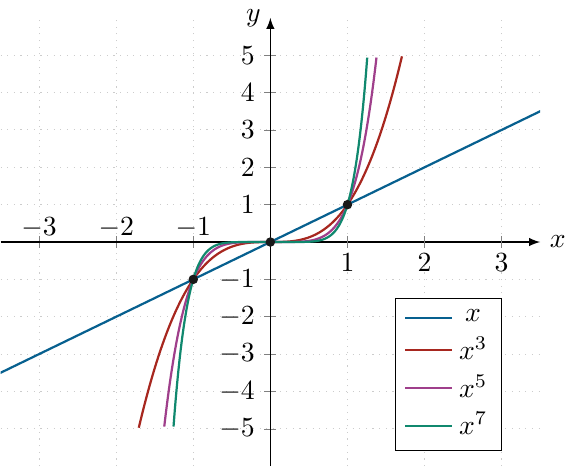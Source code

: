 \documentclass[crop]{standalone}
\usepackage[dvipsnames]{xcolor}
\usepackage{tikz}
\usepackage{pgfplots}
\pgfplotsset{compat=1.18}
\usetikzlibrary{shapes.geometric,positioning}
\begin{document}
  \begin{tikzpicture}%[font=\scriptsize]
    \begin{axis}[%
      axis x line=center,axis y line=center,
      % axis on top,
      xlabel={$x$},ylabel={$y$},
      xlabel style={right},ylabel style={left},
      xmin=-3.5,xmax=3.5,
      xtick={-3,-2,-1},
      xticklabel style={above},
      extra x ticks={1,2,3},
      extra x tick labels={1,2,3},
      extra x tick style={xticklabel style={yshift=-1.2em}},
      ymin=-6,ymax=6,ytick={-5,-4,-3,-2,-1,0,1,2,3,4,5},
      restrict y to domain=-5:5,
      axis line style={-latex},
      major grid style={dotted,gray!40},
      grid=major,
      legend entries={$x$,$x^{3}$,$x^{5}$,$x^{7}$},
      legend style={at={(axis cs:3,-1.5)}}
    ]%
      \addplot[mark=none,domain=-5:5,color=MidnightBlue,thick,samples=1000] {x};
      \addplot[mark=none,domain=-5:5,color=Mahogany,thick,samples=1000] {x^3};
      \addplot[mark=none,domain=-5:5,color=DarkOrchid,thick,samples=1000] {x^5};
      \addplot[mark=none,domain=-5:5,color=PineGreen,thick,samples=1000] {x^7};

      \addplot[mark=*,mark size=1.5pt,color=black!90] coordinates {(1,1)};
      \addplot[mark=*,mark size=1.5pt,color=black!90] coordinates {(-1,-1)};
      \addplot[mark=*,mark size=1.5pt,color=black!90] coordinates {(0,0)};
    \end{axis}
  \end{tikzpicture}%
\end{document}